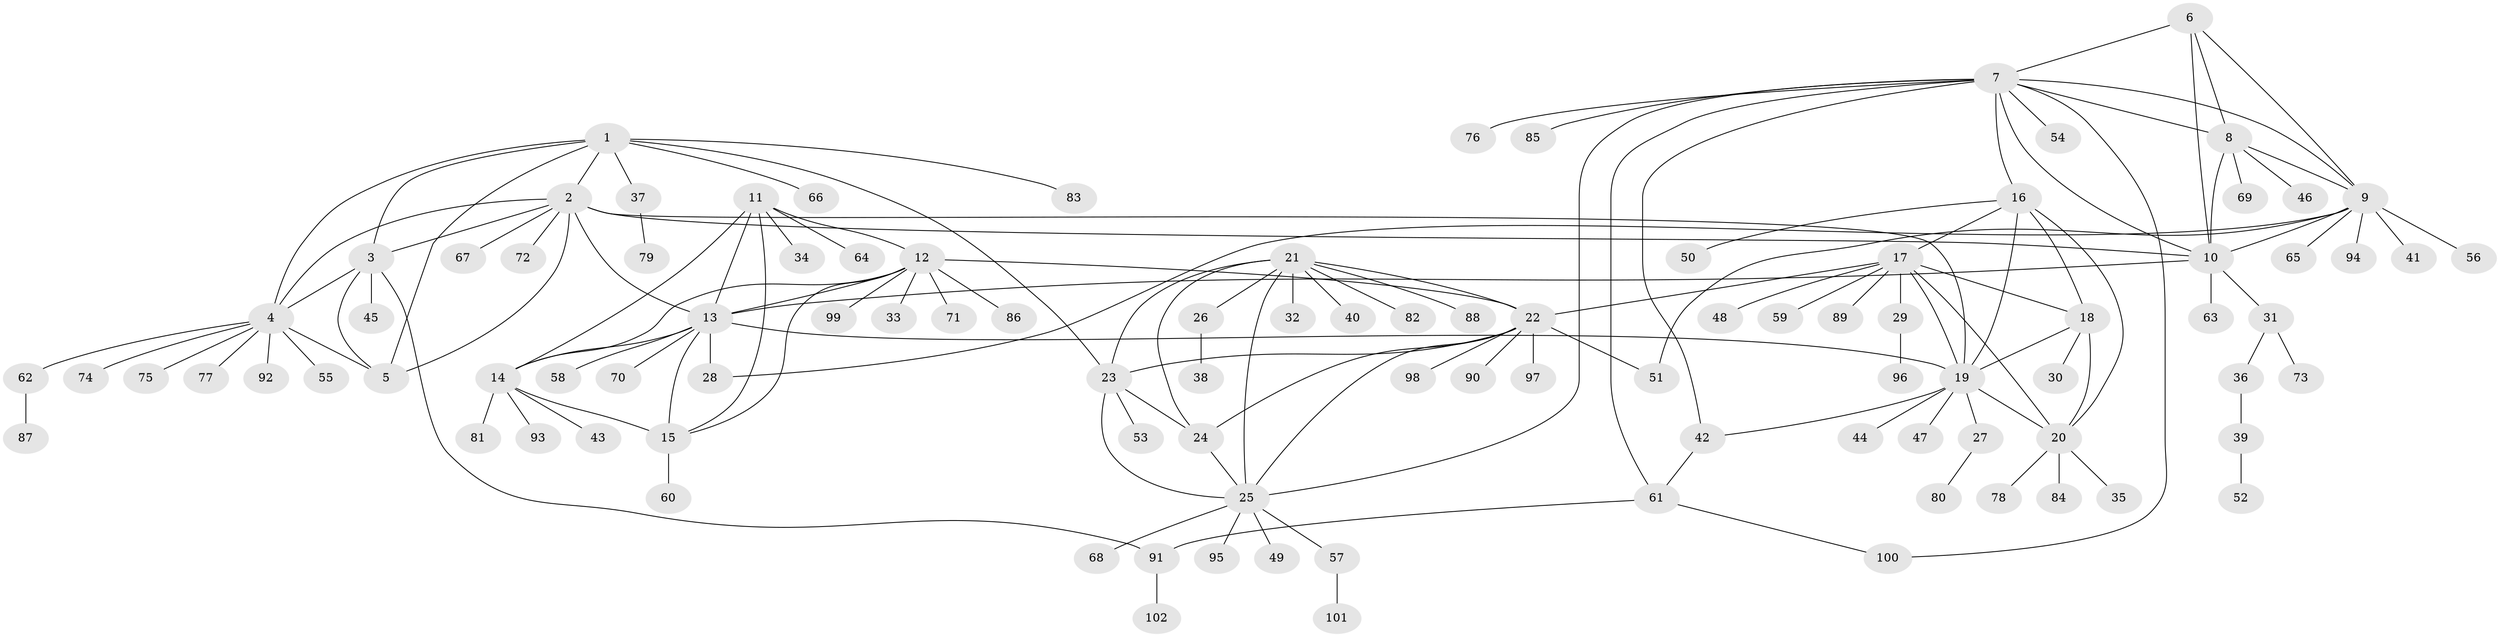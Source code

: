 // coarse degree distribution, {7: 0.03333333333333333, 2: 0.16666666666666666, 6: 0.06666666666666667, 4: 0.06666666666666667, 3: 0.06666666666666667, 8: 0.03333333333333333, 11: 0.03333333333333333, 5: 0.03333333333333333, 1: 0.5}
// Generated by graph-tools (version 1.1) at 2025/19/03/04/25 18:19:45]
// undirected, 102 vertices, 143 edges
graph export_dot {
graph [start="1"]
  node [color=gray90,style=filled];
  1;
  2;
  3;
  4;
  5;
  6;
  7;
  8;
  9;
  10;
  11;
  12;
  13;
  14;
  15;
  16;
  17;
  18;
  19;
  20;
  21;
  22;
  23;
  24;
  25;
  26;
  27;
  28;
  29;
  30;
  31;
  32;
  33;
  34;
  35;
  36;
  37;
  38;
  39;
  40;
  41;
  42;
  43;
  44;
  45;
  46;
  47;
  48;
  49;
  50;
  51;
  52;
  53;
  54;
  55;
  56;
  57;
  58;
  59;
  60;
  61;
  62;
  63;
  64;
  65;
  66;
  67;
  68;
  69;
  70;
  71;
  72;
  73;
  74;
  75;
  76;
  77;
  78;
  79;
  80;
  81;
  82;
  83;
  84;
  85;
  86;
  87;
  88;
  89;
  90;
  91;
  92;
  93;
  94;
  95;
  96;
  97;
  98;
  99;
  100;
  101;
  102;
  1 -- 2;
  1 -- 3;
  1 -- 4;
  1 -- 5;
  1 -- 23;
  1 -- 37;
  1 -- 66;
  1 -- 83;
  2 -- 3;
  2 -- 4;
  2 -- 5;
  2 -- 10;
  2 -- 13;
  2 -- 19;
  2 -- 67;
  2 -- 72;
  3 -- 4;
  3 -- 5;
  3 -- 45;
  3 -- 91;
  4 -- 5;
  4 -- 55;
  4 -- 62;
  4 -- 74;
  4 -- 75;
  4 -- 77;
  4 -- 92;
  6 -- 7;
  6 -- 8;
  6 -- 9;
  6 -- 10;
  7 -- 8;
  7 -- 9;
  7 -- 10;
  7 -- 16;
  7 -- 25;
  7 -- 42;
  7 -- 54;
  7 -- 61;
  7 -- 76;
  7 -- 85;
  7 -- 100;
  8 -- 9;
  8 -- 10;
  8 -- 46;
  8 -- 69;
  9 -- 10;
  9 -- 28;
  9 -- 41;
  9 -- 51;
  9 -- 56;
  9 -- 65;
  9 -- 94;
  10 -- 13;
  10 -- 31;
  10 -- 63;
  11 -- 12;
  11 -- 13;
  11 -- 14;
  11 -- 15;
  11 -- 34;
  11 -- 64;
  12 -- 13;
  12 -- 14;
  12 -- 15;
  12 -- 22;
  12 -- 33;
  12 -- 71;
  12 -- 86;
  12 -- 99;
  13 -- 14;
  13 -- 15;
  13 -- 19;
  13 -- 28;
  13 -- 58;
  13 -- 70;
  14 -- 15;
  14 -- 43;
  14 -- 81;
  14 -- 93;
  15 -- 60;
  16 -- 17;
  16 -- 18;
  16 -- 19;
  16 -- 20;
  16 -- 50;
  17 -- 18;
  17 -- 19;
  17 -- 20;
  17 -- 22;
  17 -- 29;
  17 -- 48;
  17 -- 59;
  17 -- 89;
  18 -- 19;
  18 -- 20;
  18 -- 30;
  19 -- 20;
  19 -- 27;
  19 -- 42;
  19 -- 44;
  19 -- 47;
  20 -- 35;
  20 -- 78;
  20 -- 84;
  21 -- 22;
  21 -- 23;
  21 -- 24;
  21 -- 25;
  21 -- 26;
  21 -- 32;
  21 -- 40;
  21 -- 82;
  21 -- 88;
  22 -- 23;
  22 -- 24;
  22 -- 25;
  22 -- 51;
  22 -- 90;
  22 -- 97;
  22 -- 98;
  23 -- 24;
  23 -- 25;
  23 -- 53;
  24 -- 25;
  25 -- 49;
  25 -- 57;
  25 -- 68;
  25 -- 95;
  26 -- 38;
  27 -- 80;
  29 -- 96;
  31 -- 36;
  31 -- 73;
  36 -- 39;
  37 -- 79;
  39 -- 52;
  42 -- 61;
  57 -- 101;
  61 -- 91;
  61 -- 100;
  62 -- 87;
  91 -- 102;
}
